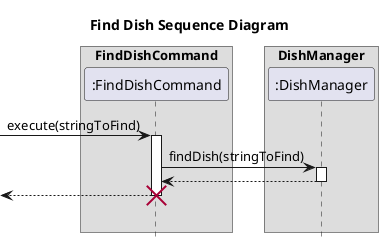 @startuml
hide footbox
title Find Dish Sequence Diagram

box "FindDishCommand"
participant ":FindDishCommand" as FindDishCommand
endbox

box "DishManager"
participant ":DishManager" as DishManager
endbox

-> FindDishCommand: execute(stringToFind)
activate FindDishCommand
FindDishCommand -> DishManager ++ : findDish(stringToFind)
FindDishCommand <-- DishManager
deactivate
<-- FindDishCommand:

destroy FindDishCommand
|||
@enduml
